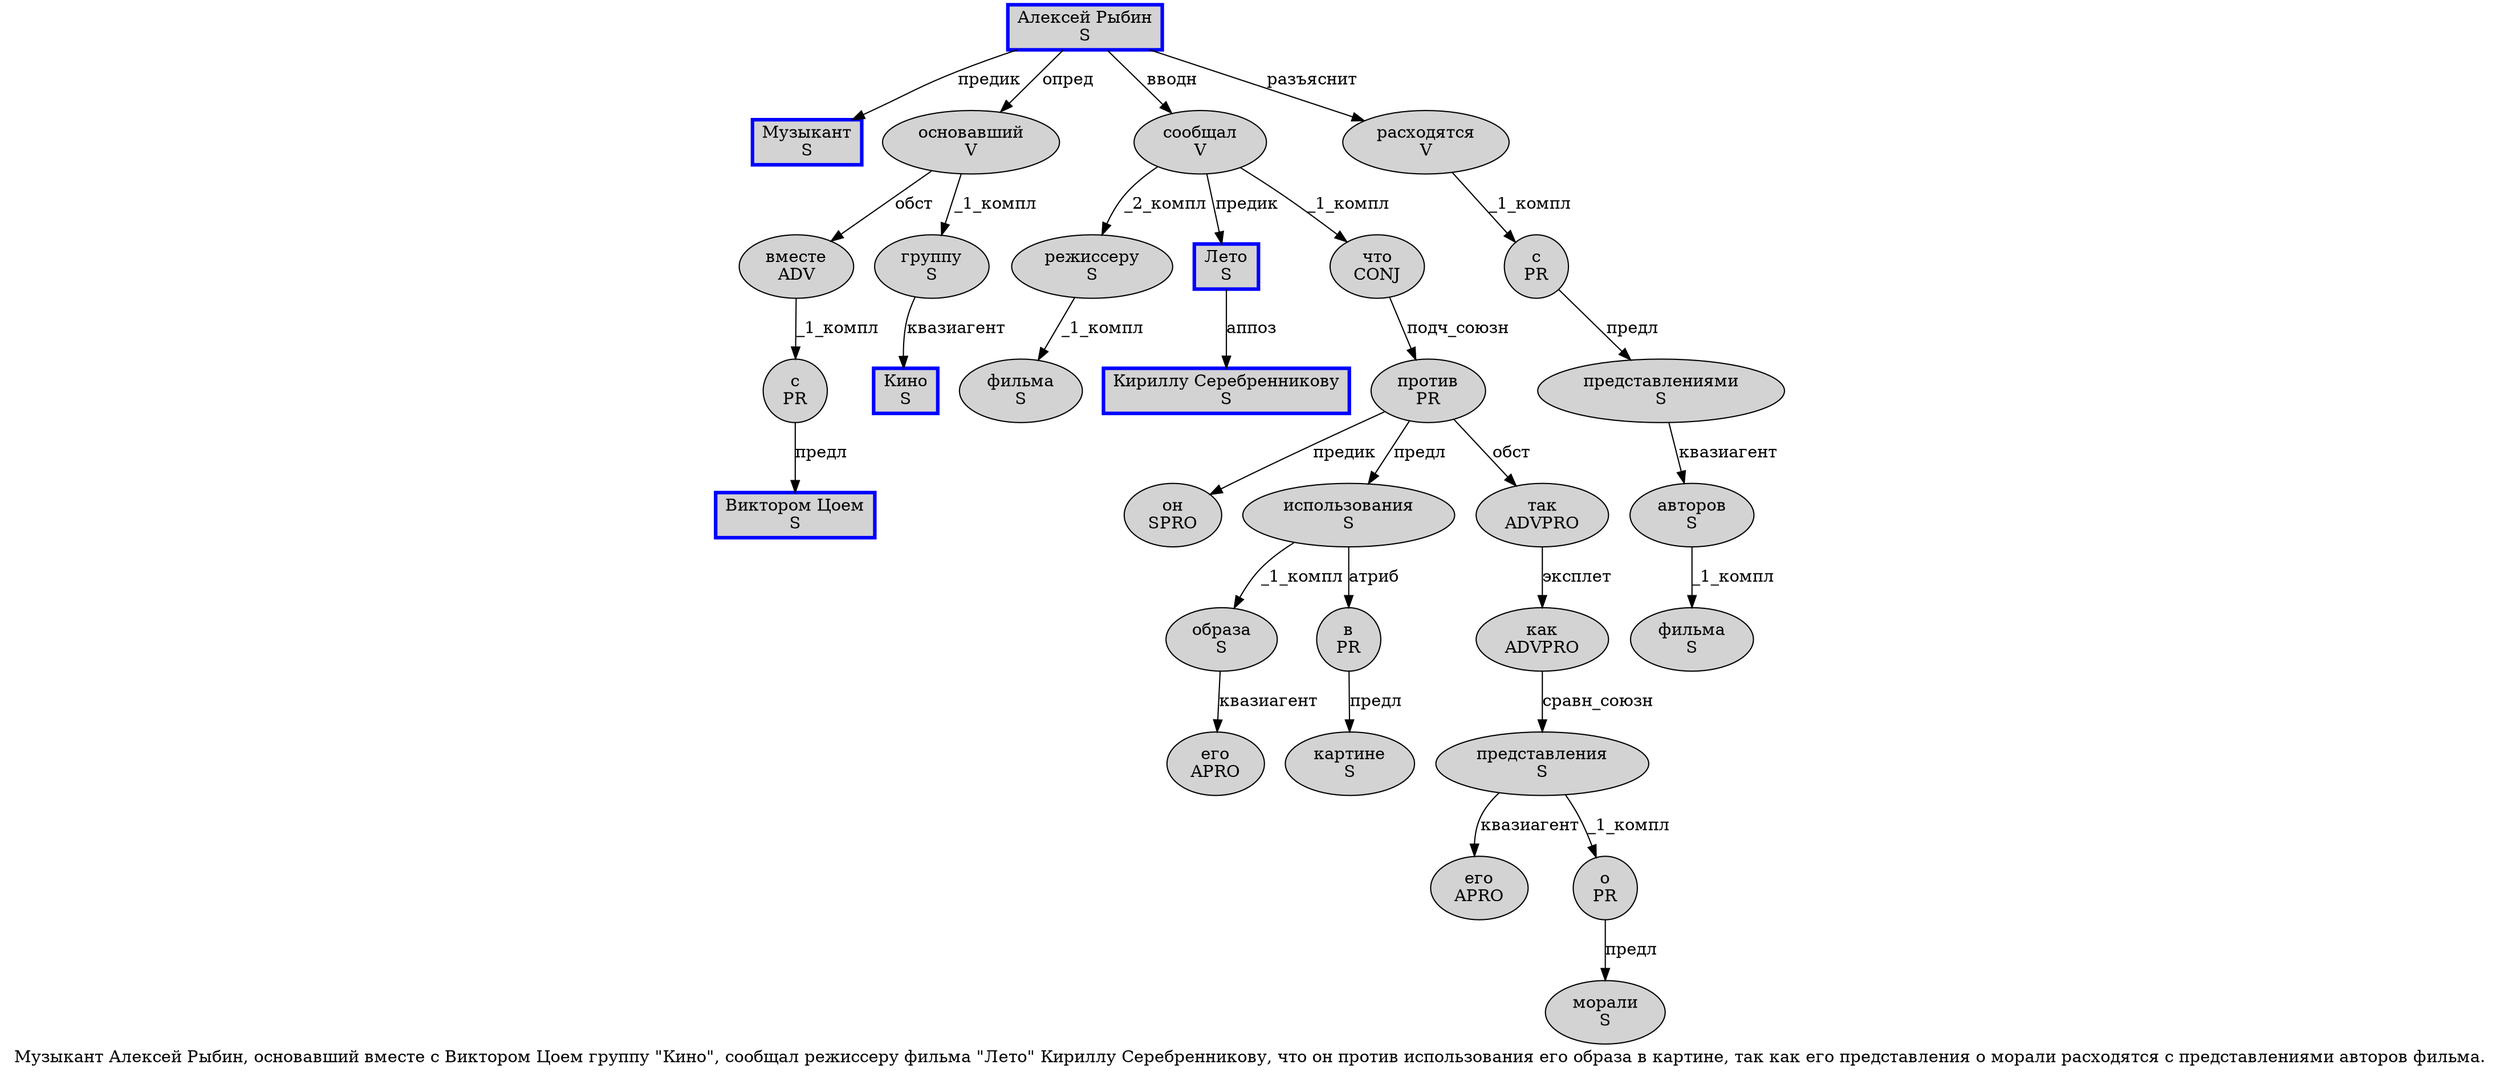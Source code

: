 digraph SENTENCE_897 {
	graph [label="Музыкант Алексей Рыбин, основавший вместе с Виктором Цоем группу \"Кино\", сообщал режиссеру фильма \"Лето\" Кириллу Серебренникову, что он против использования его образа в картине, так как его представления о морали расходятся с представлениями авторов фильма."]
	node [style=filled]
		0 [label="Музыкант
S" color=blue fillcolor=lightgray penwidth=3 shape=box]
		1 [label="Алексей Рыбин
S" color=blue fillcolor=lightgray penwidth=3 shape=box]
		3 [label="основавший
V" color="" fillcolor=lightgray penwidth=1 shape=ellipse]
		4 [label="вместе
ADV" color="" fillcolor=lightgray penwidth=1 shape=ellipse]
		5 [label="с
PR" color="" fillcolor=lightgray penwidth=1 shape=ellipse]
		6 [label="Виктором Цоем
S" color=blue fillcolor=lightgray penwidth=3 shape=box]
		7 [label="группу
S" color="" fillcolor=lightgray penwidth=1 shape=ellipse]
		9 [label="Кино
S" color=blue fillcolor=lightgray penwidth=3 shape=box]
		12 [label="сообщал
V" color="" fillcolor=lightgray penwidth=1 shape=ellipse]
		13 [label="режиссеру
S" color="" fillcolor=lightgray penwidth=1 shape=ellipse]
		14 [label="фильма
S" color="" fillcolor=lightgray penwidth=1 shape=ellipse]
		16 [label="Лето
S" color=blue fillcolor=lightgray penwidth=3 shape=box]
		18 [label="Кириллу Серебренникову
S" color=blue fillcolor=lightgray penwidth=3 shape=box]
		20 [label="что
CONJ" color="" fillcolor=lightgray penwidth=1 shape=ellipse]
		21 [label="он
SPRO" color="" fillcolor=lightgray penwidth=1 shape=ellipse]
		22 [label="против
PR" color="" fillcolor=lightgray penwidth=1 shape=ellipse]
		23 [label="использования
S" color="" fillcolor=lightgray penwidth=1 shape=ellipse]
		24 [label="его
APRO" color="" fillcolor=lightgray penwidth=1 shape=ellipse]
		25 [label="образа
S" color="" fillcolor=lightgray penwidth=1 shape=ellipse]
		26 [label="в
PR" color="" fillcolor=lightgray penwidth=1 shape=ellipse]
		27 [label="картине
S" color="" fillcolor=lightgray penwidth=1 shape=ellipse]
		29 [label="так
ADVPRO" color="" fillcolor=lightgray penwidth=1 shape=ellipse]
		30 [label="как
ADVPRO" color="" fillcolor=lightgray penwidth=1 shape=ellipse]
		31 [label="его
APRO" color="" fillcolor=lightgray penwidth=1 shape=ellipse]
		32 [label="представления
S" color="" fillcolor=lightgray penwidth=1 shape=ellipse]
		33 [label="о
PR" color="" fillcolor=lightgray penwidth=1 shape=ellipse]
		34 [label="морали
S" color="" fillcolor=lightgray penwidth=1 shape=ellipse]
		35 [label="расходятся
V" color="" fillcolor=lightgray penwidth=1 shape=ellipse]
		36 [label="с
PR" color="" fillcolor=lightgray penwidth=1 shape=ellipse]
		37 [label="представлениями
S" color="" fillcolor=lightgray penwidth=1 shape=ellipse]
		38 [label="авторов
S" color="" fillcolor=lightgray penwidth=1 shape=ellipse]
		39 [label="фильма
S" color="" fillcolor=lightgray penwidth=1 shape=ellipse]
			29 -> 30 [label="эксплет"]
			32 -> 31 [label="квазиагент"]
			32 -> 33 [label="_1_компл"]
			30 -> 32 [label="сравн_союзн"]
			16 -> 18 [label="аппоз"]
			35 -> 36 [label="_1_компл"]
			13 -> 14 [label="_1_компл"]
			23 -> 25 [label="_1_компл"]
			23 -> 26 [label="атриб"]
			37 -> 38 [label="квазиагент"]
			36 -> 37 [label="предл"]
			4 -> 5 [label="_1_компл"]
			25 -> 24 [label="квазиагент"]
			38 -> 39 [label="_1_компл"]
			26 -> 27 [label="предл"]
			20 -> 22 [label="подч_союзн"]
			12 -> 13 [label="_2_компл"]
			12 -> 16 [label="предик"]
			12 -> 20 [label="_1_компл"]
			5 -> 6 [label="предл"]
			1 -> 0 [label="предик"]
			1 -> 3 [label="опред"]
			1 -> 12 [label="вводн"]
			1 -> 35 [label="разъяснит"]
			22 -> 21 [label="предик"]
			22 -> 23 [label="предл"]
			22 -> 29 [label="обст"]
			33 -> 34 [label="предл"]
			7 -> 9 [label="квазиагент"]
			3 -> 4 [label="обст"]
			3 -> 7 [label="_1_компл"]
}